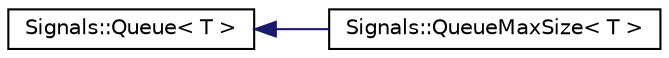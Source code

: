 digraph "Graphical Class Hierarchy"
{
 // INTERACTIVE_SVG=YES
  edge [fontname="Helvetica",fontsize="10",labelfontname="Helvetica",labelfontsize="10"];
  node [fontname="Helvetica",fontsize="10",shape=record];
  rankdir="LR";
  Node1 [label="Signals::Queue\< T \>",height=0.2,width=0.4,color="black", fillcolor="white", style="filled",URL="$class_signals_1_1_queue.html"];
  Node1 -> Node2 [dir="back",color="midnightblue",fontsize="10",style="solid",fontname="Helvetica"];
  Node2 [label="Signals::QueueMaxSize\< T \>",height=0.2,width=0.4,color="black", fillcolor="white", style="filled",URL="$class_signals_1_1_queue_max_size.html"];
}
